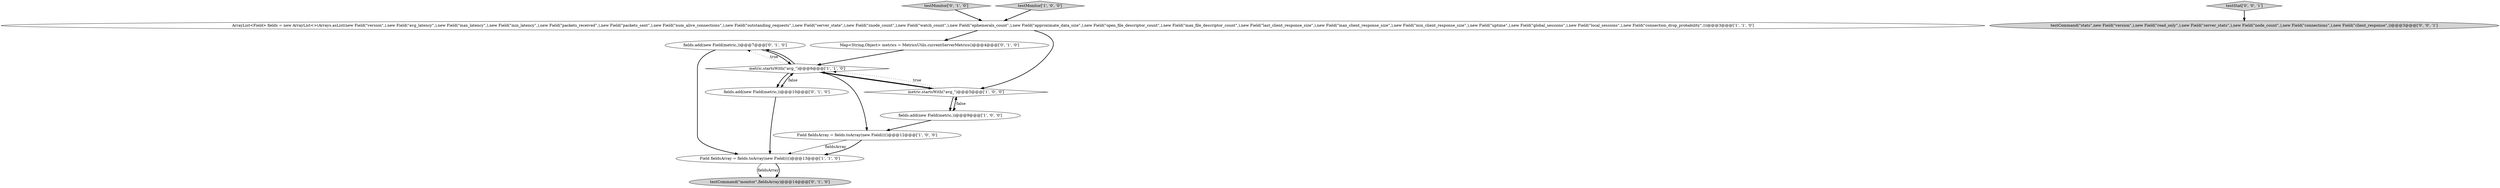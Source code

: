 digraph {
7 [style = filled, label = "fields.add(new Field(metric,))@@@7@@@['0', '1', '0']", fillcolor = white, shape = ellipse image = "AAA0AAABBB2BBB"];
4 [style = filled, label = "ArrayList<Field> fields = new ArrayList<>(Arrays.asList(new Field(\"version\",),new Field(\"avg_latency\",),new Field(\"max_latency\",),new Field(\"min_latency\",),new Field(\"packets_received\",),new Field(\"packets_sent\",),new Field(\"num_alive_connections\",),new Field(\"outstanding_requests\",),new Field(\"server_state\",),new Field(\"znode_count\",),new Field(\"watch_count\",),new Field(\"ephemerals_count\",),new Field(\"approximate_data_size\",),new Field(\"open_file_descriptor_count\",),new Field(\"max_file_descriptor_count\",),new Field(\"last_client_response_size\",),new Field(\"max_client_response_size\",),new Field(\"min_client_response_size\",),new Field(\"uptime\",),new Field(\"global_sessions\",),new Field(\"local_sessions\",),new Field(\"connection_drop_probability\",)))@@@3@@@['1', '1', '0']", fillcolor = white, shape = ellipse image = "AAA0AAABBB1BBB"];
9 [style = filled, label = "testMonitor['0', '1', '0']", fillcolor = lightgray, shape = diamond image = "AAA0AAABBB2BBB"];
11 [style = filled, label = "Map<String,Object> metrics = MetricsUtils.currentServerMetrics()@@@4@@@['0', '1', '0']", fillcolor = white, shape = ellipse image = "AAA1AAABBB2BBB"];
3 [style = filled, label = "metric.startsWith(\"avg_\")@@@5@@@['1', '0', '0']", fillcolor = white, shape = diamond image = "AAA0AAABBB1BBB"];
0 [style = filled, label = "Field fieldsArray = fields.toArray(new Field(((()@@@12@@@['1', '0', '0']", fillcolor = white, shape = ellipse image = "AAA0AAABBB1BBB"];
12 [style = filled, label = "testCommand(\"stats\",new Field(\"version\",),new Field(\"read_only\",),new Field(\"server_stats\",),new Field(\"node_count\",),new Field(\"connections\",),new Field(\"client_response\",))@@@3@@@['0', '0', '1']", fillcolor = lightgray, shape = ellipse image = "AAA0AAABBB3BBB"];
5 [style = filled, label = "fields.add(new Field(metric,))@@@9@@@['1', '0', '0']", fillcolor = white, shape = ellipse image = "AAA0AAABBB1BBB"];
8 [style = filled, label = "fields.add(new Field(metric,))@@@10@@@['0', '1', '0']", fillcolor = white, shape = ellipse image = "AAA0AAABBB2BBB"];
2 [style = filled, label = "Field fieldsArray = fields.toArray(new Field(((()@@@13@@@['1', '1', '0']", fillcolor = white, shape = ellipse image = "AAA0AAABBB1BBB"];
1 [style = filled, label = "metric.startsWith(\"avg_\")@@@6@@@['1', '1', '0']", fillcolor = white, shape = diamond image = "AAA0AAABBB1BBB"];
13 [style = filled, label = "testStat['0', '0', '1']", fillcolor = lightgray, shape = diamond image = "AAA0AAABBB3BBB"];
10 [style = filled, label = "testCommand(\"monitor\",fieldsArray)@@@14@@@['0', '1', '0']", fillcolor = lightgray, shape = ellipse image = "AAA0AAABBB2BBB"];
6 [style = filled, label = "testMonitor['1', '0', '0']", fillcolor = lightgray, shape = diamond image = "AAA0AAABBB1BBB"];
2->10 [style = solid, label="fieldsArray"];
1->8 [style = dotted, label="false"];
6->4 [style = bold, label=""];
9->4 [style = bold, label=""];
3->1 [style = dotted, label="true"];
4->11 [style = bold, label=""];
1->8 [style = bold, label=""];
1->7 [style = dotted, label="true"];
11->1 [style = bold, label=""];
2->10 [style = bold, label=""];
3->5 [style = dotted, label="false"];
3->5 [style = bold, label=""];
3->1 [style = bold, label=""];
8->1 [style = bold, label=""];
13->12 [style = bold, label=""];
5->0 [style = bold, label=""];
1->3 [style = bold, label=""];
8->2 [style = bold, label=""];
0->2 [style = solid, label="fieldsArray"];
5->3 [style = bold, label=""];
7->1 [style = bold, label=""];
0->2 [style = bold, label=""];
1->7 [style = bold, label=""];
4->3 [style = bold, label=""];
1->0 [style = bold, label=""];
7->2 [style = bold, label=""];
}
